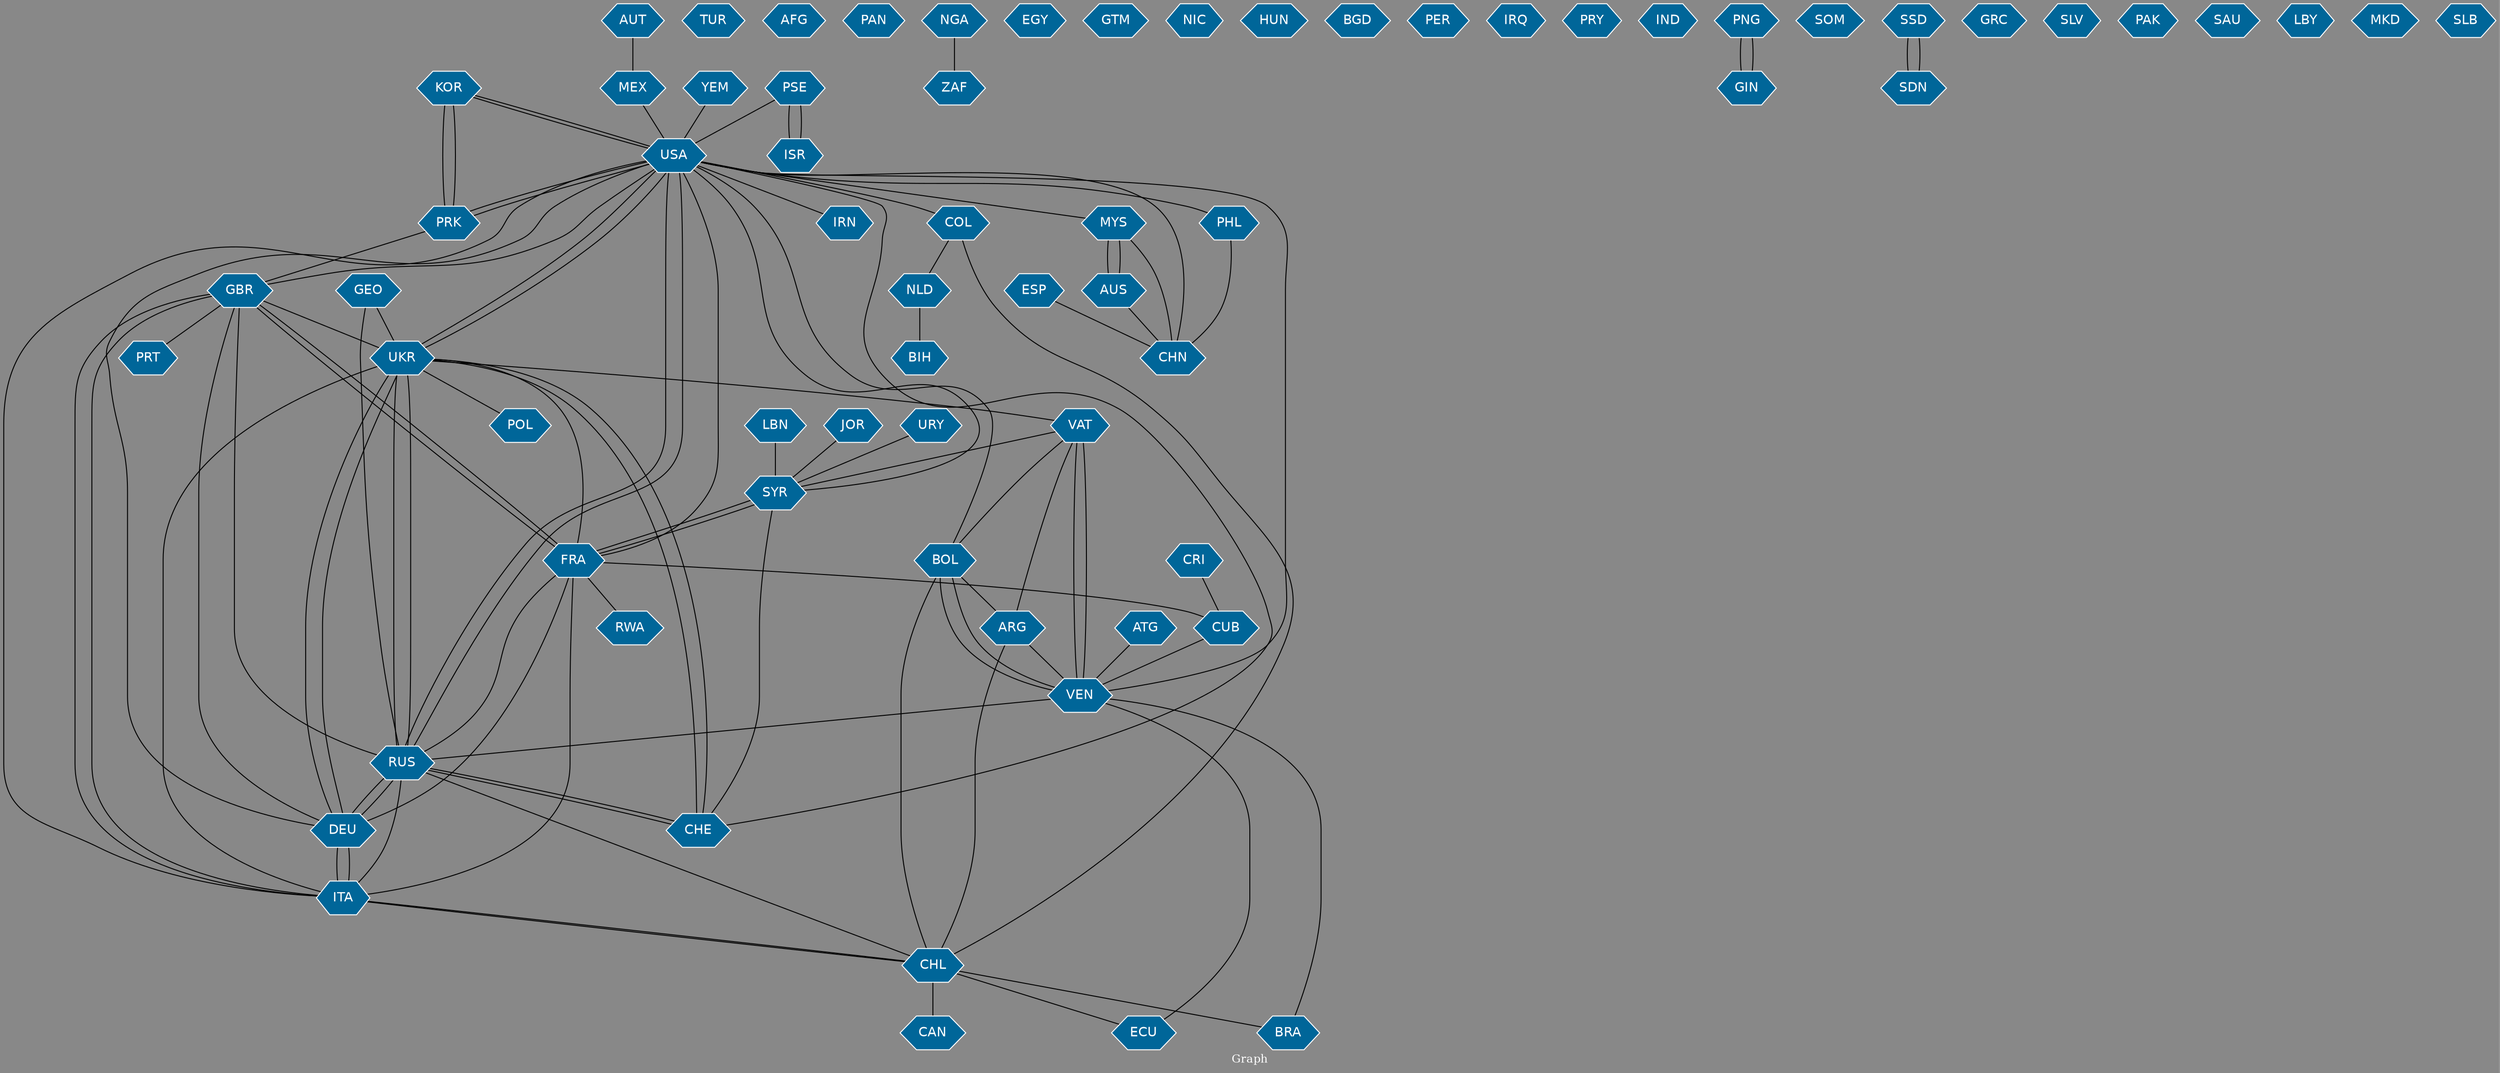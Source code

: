 // Countries together in item graph
graph {
	graph [bgcolor="#888888" fontcolor=white fontsize=12 label="Graph" outputorder=edgesfirst overlap=prism]
	node [color=white fillcolor="#006699" fontcolor=white fontname=Helvetica shape=hexagon style=filled]
	edge [arrowhead=open color=black fontcolor=white fontname=Courier fontsize=12]
		KOR [label=KOR]
		BOL [label=BOL]
		TUR [label=TUR]
		USA [label=USA]
		PRK [label=PRK]
		ATG [label=ATG]
		VEN [label=VEN]
		PSE [label=PSE]
		ISR [label=ISR]
		SYR [label=SYR]
		VAT [label=VAT]
		UKR [label=UKR]
		CHL [label=CHL]
		CAN [label=CAN]
		ITA [label=ITA]
		RUS [label=RUS]
		DEU [label=DEU]
		ARG [label=ARG]
		ESP [label=ESP]
		BRA [label=BRA]
		AFG [label=AFG]
		PAN [label=PAN]
		ZAF [label=ZAF]
		FRA [label=FRA]
		MYS [label=MYS]
		ECU [label=ECU]
		EGY [label=EGY]
		GBR [label=GBR]
		NGA [label=NGA]
		COL [label=COL]
		PRT [label=PRT]
		CHN [label=CHN]
		GTM [label=GTM]
		CUB [label=CUB]
		NIC [label=NIC]
		HUN [label=HUN]
		URY [label=URY]
		AUS [label=AUS]
		CHE [label=CHE]
		IRN [label=IRN]
		BGD [label=BGD]
		PER [label=PER]
		MEX [label=MEX]
		GEO [label=GEO]
		IRQ [label=IRQ]
		CRI [label=CRI]
		PRY [label=PRY]
		LBN [label=LBN]
		JOR [label=JOR]
		IND [label=IND]
		PNG [label=PNG]
		GIN [label=GIN]
		PHL [label=PHL]
		NLD [label=NLD]
		BIH [label=BIH]
		SOM [label=SOM]
		SSD [label=SSD]
		SDN [label=SDN]
		GRC [label=GRC]
		SLV [label=SLV]
		RWA [label=RWA]
		AUT [label=AUT]
		YEM [label=YEM]
		PAK [label=PAK]
		SAU [label=SAU]
		POL [label=POL]
		LBY [label=LBY]
		MKD [label=MKD]
		SLB [label=SLB]
			VEN -- VAT [weight=1]
			CHL -- ITA [weight=1]
			VAT -- ARG [weight=1]
			AUT -- MEX [weight=1]
			CHE -- RUS [weight=4]
			URY -- SYR [weight=1]
			USA -- COL [weight=1]
			ITA -- RUS [weight=2]
			SDN -- SSD [weight=1]
			GBR -- PRT [weight=1]
			VEN -- BRA [weight=1]
			VEN -- RUS [weight=1]
			RUS -- DEU [weight=1]
			VAT -- SYR [weight=1]
			MYS -- CHN [weight=2]
			JOR -- SYR [weight=1]
			ITA -- UKR [weight=1]
			PRK -- USA [weight=2]
			USA -- UKR [weight=2]
			USA -- IRN [weight=2]
			PRK -- GBR [weight=1]
			ARG -- VEN [weight=1]
			CHL -- CAN [weight=3]
			ITA -- CHL [weight=1]
			KOR -- PRK [weight=4]
			DEU -- UKR [weight=2]
			DEU -- RUS [weight=3]
			KOR -- USA [weight=2]
			USA -- CHE [weight=1]
			DEU -- ITA [weight=1]
			GBR -- DEU [weight=2]
			ESP -- CHN [weight=1]
			LBN -- SYR [weight=1]
			UKR -- USA [weight=1]
			USA -- RUS [weight=4]
			PSE -- ISR [weight=3]
			GBR -- RUS [weight=2]
			ITA -- GBR [weight=1]
			PSE -- USA [weight=1]
			FRA -- DEU [weight=2]
			BOL -- USA [weight=1]
			USA -- KOR [weight=1]
			PNG -- GIN [weight=1]
			ATG -- VEN [weight=1]
			GIN -- PNG [weight=1]
			ISR -- PSE [weight=3]
			VAT -- BOL [weight=1]
			USA -- MYS [weight=1]
			FRA -- GBR [weight=1]
			MYS -- AUS [weight=3]
			UKR -- VAT [weight=1]
			UKR -- POL [weight=1]
			VEN -- BOL [weight=2]
			BOL -- VEN [weight=2]
			GBR -- FRA [weight=1]
			UKR -- CHE [weight=3]
			ARG -- CHL [weight=1]
			CHL -- BOL [weight=1]
			VAT -- VEN [weight=2]
			FRA -- SYR [weight=2]
			MEX -- USA [weight=2]
			VEN -- ECU [weight=1]
			SYR -- FRA [weight=2]
			RUS -- UKR [weight=33]
			USA -- FRA [weight=1]
			FRA -- RUS [weight=3]
			GEO -- UKR [weight=1]
			SYR -- CHE [weight=1]
			ITA -- DEU [weight=3]
			FRA -- CUB [weight=1]
			CHL -- RUS [weight=1]
			COL -- CHL [weight=1]
			NGA -- ZAF [weight=1]
			USA -- DEU [weight=1]
			GEO -- RUS [weight=1]
			CUB -- VEN [weight=1]
			USA -- PRK [weight=3]
			SYR -- USA [weight=1]
			UKR -- DEU [weight=1]
			UKR -- RUS [weight=29]
			CHL -- BRA [weight=1]
			NLD -- BIH [weight=1]
			RUS -- CHE [weight=3]
			COL -- NLD [weight=1]
			CHL -- ECU [weight=1]
			GBR -- UKR [weight=1]
			BOL -- ARG [weight=1]
			USA -- PHL [weight=1]
			YEM -- USA [weight=1]
			CRI -- CUB [weight=1]
			RUS -- USA [weight=3]
			CHE -- UKR [weight=3]
			USA -- VEN [weight=2]
			FRA -- ITA [weight=2]
			GBR -- ITA [weight=1]
			USA -- ITA [weight=1]
			USA -- CHN [weight=2]
			PRK -- KOR [weight=3]
			PHL -- CHN [weight=1]
			AUS -- CHN [weight=1]
			FRA -- RWA [weight=1]
			SSD -- SDN [weight=1]
			USA -- GBR [weight=2]
			FRA -- UKR [weight=2]
			AUS -- MYS [weight=2]
}